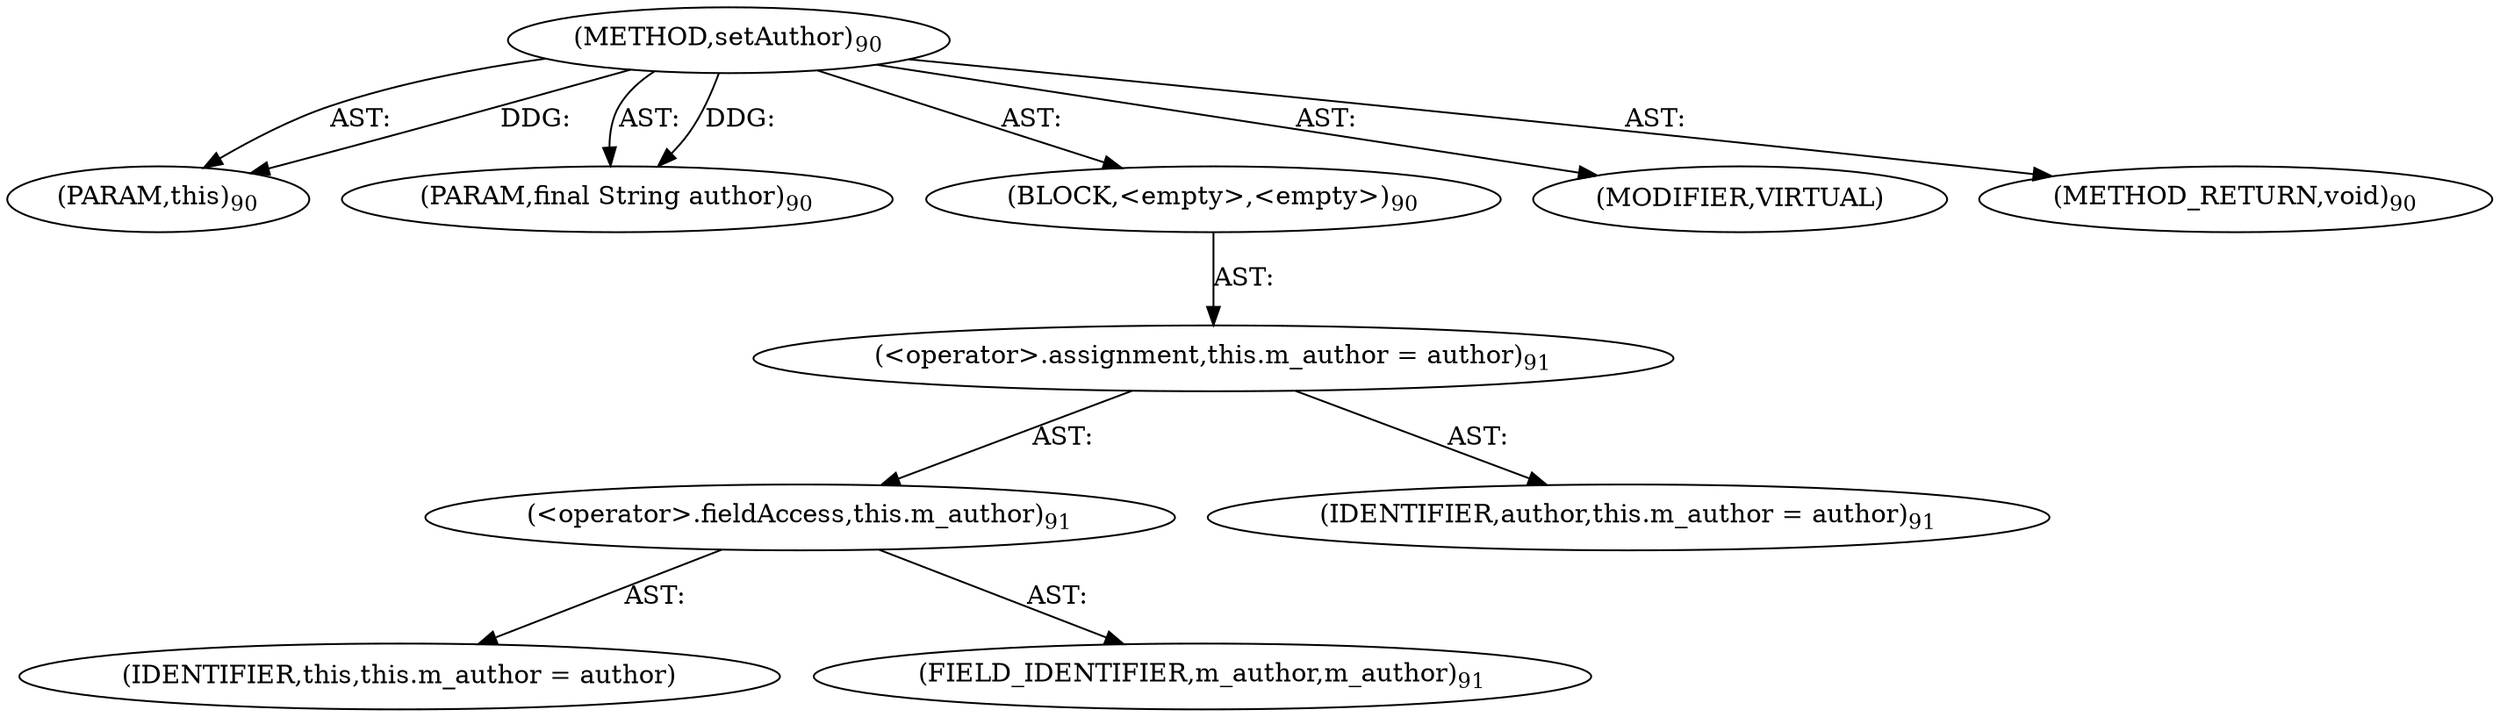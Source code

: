 digraph "setAuthor" {  
"111669149700" [label = <(METHOD,setAuthor)<SUB>90</SUB>> ]
"115964117005" [label = <(PARAM,this)<SUB>90</SUB>> ]
"115964117006" [label = <(PARAM,final String author)<SUB>90</SUB>> ]
"25769803782" [label = <(BLOCK,&lt;empty&gt;,&lt;empty&gt;)<SUB>90</SUB>> ]
"30064771094" [label = <(&lt;operator&gt;.assignment,this.m_author = author)<SUB>91</SUB>> ]
"30064771095" [label = <(&lt;operator&gt;.fieldAccess,this.m_author)<SUB>91</SUB>> ]
"68719476762" [label = <(IDENTIFIER,this,this.m_author = author)> ]
"55834574856" [label = <(FIELD_IDENTIFIER,m_author,m_author)<SUB>91</SUB>> ]
"68719476763" [label = <(IDENTIFIER,author,this.m_author = author)<SUB>91</SUB>> ]
"133143986187" [label = <(MODIFIER,VIRTUAL)> ]
"128849018884" [label = <(METHOD_RETURN,void)<SUB>90</SUB>> ]
  "111669149700" -> "115964117005"  [ label = "AST: "] 
  "111669149700" -> "115964117006"  [ label = "AST: "] 
  "111669149700" -> "25769803782"  [ label = "AST: "] 
  "111669149700" -> "133143986187"  [ label = "AST: "] 
  "111669149700" -> "128849018884"  [ label = "AST: "] 
  "25769803782" -> "30064771094"  [ label = "AST: "] 
  "30064771094" -> "30064771095"  [ label = "AST: "] 
  "30064771094" -> "68719476763"  [ label = "AST: "] 
  "30064771095" -> "68719476762"  [ label = "AST: "] 
  "30064771095" -> "55834574856"  [ label = "AST: "] 
  "111669149700" -> "115964117005"  [ label = "DDG: "] 
  "111669149700" -> "115964117006"  [ label = "DDG: "] 
}
